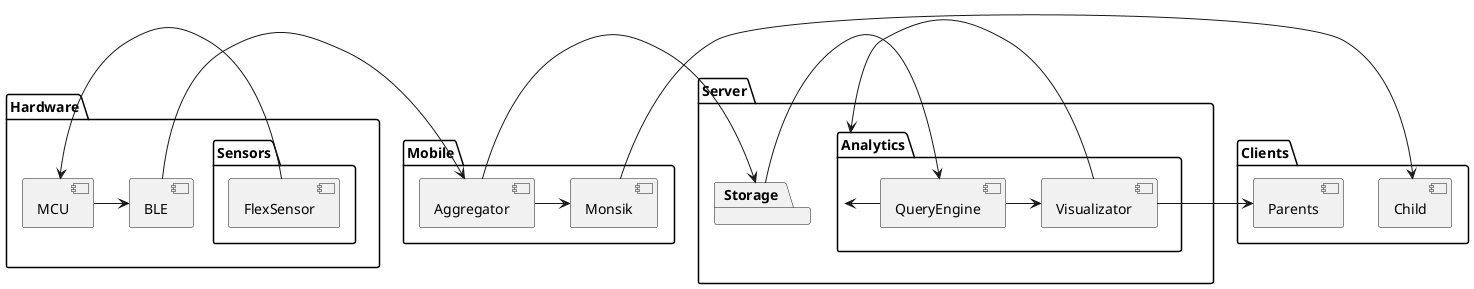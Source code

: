 @startuml
skinparam componentStyle uml2

package Hardware {
    component MCU
    component BLE

    package Sensors {
        [FlexSensor] -> [MCU]
    }

    [MCU] -> [BLE]
}

package Mobile {
    [BLE] -> [Aggregator]
    [Aggregator] -> [Monsik]
}

package Server {
    package Storage {
        [Aggregator] -> [Storage]
    }
    package Analytics {
        [Storage] -> [QueryEngine]
        [QueryEngine] -> [Visualizator]
    }
}

package Clients {
    [Child] <- [Monsik]

    [Parents] <- [Visualizator]

    [Analytics] <- [QueryEngine]
    [Analytics] <- [Visualizator]
}

@enduml
